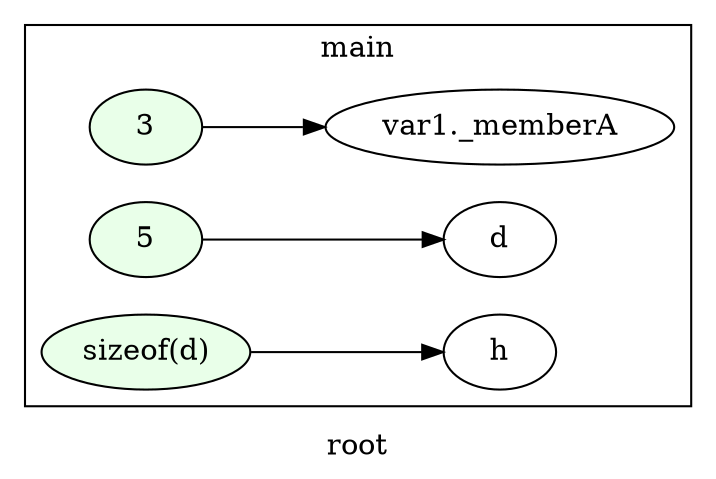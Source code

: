 digraph G
{
rankdir=LR;
label = "root";
subgraph cluster_1 {
label = "main";
parent = "G";
startinglines = "5_13_13";
	node_000002 [ label = "3", style=filled, fillcolor="#E9FFE9", startinglines=16 ]
	node_000003 [ label = "var1._memberA", startingline=16 ]
	node_000004 [ label = "5", style=filled, fillcolor="#E9FFE9", startinglines=18 ]
	node_000005 [ label = "d", startingline=18 ]
	node_000006 [ label = "sizeof(d)", style=filled, fillcolor="#E9FFE9", startinglines=19 ]
	node_000007 [ label = "h", startingline=19 ]
subgraph cluster_2 {
label = "ClassA::ClassA";
parent = "cluster_1";
startinglines = "13_13_15";
}
}
	node_000002 -> node_000003
	node_000004 -> node_000005
	node_000006 -> node_000007
}
